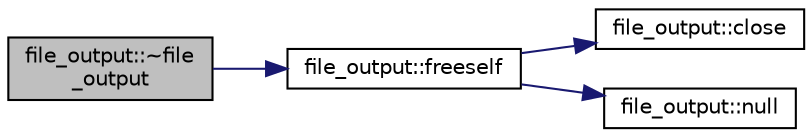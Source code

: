digraph "file_output::~file_output"
{
  edge [fontname="Helvetica",fontsize="10",labelfontname="Helvetica",labelfontsize="10"];
  node [fontname="Helvetica",fontsize="10",shape=record];
  rankdir="LR";
  Node3 [label="file_output::~file\l_output",height=0.2,width=0.4,color="black", fillcolor="grey75", style="filled", fontcolor="black"];
  Node3 -> Node4 [color="midnightblue",fontsize="10",style="solid",fontname="Helvetica"];
  Node4 [label="file_output::freeself",height=0.2,width=0.4,color="black", fillcolor="white", style="filled",URL="$d8/dc7/classfile__output.html#aaedcbfbac16ba9327db4d77bb5f0c180"];
  Node4 -> Node5 [color="midnightblue",fontsize="10",style="solid",fontname="Helvetica"];
  Node5 [label="file_output::close",height=0.2,width=0.4,color="black", fillcolor="white", style="filled",URL="$d8/dc7/classfile__output.html#a9b85121967f7cd6537707f57140a6f4e"];
  Node4 -> Node6 [color="midnightblue",fontsize="10",style="solid",fontname="Helvetica"];
  Node6 [label="file_output::null",height=0.2,width=0.4,color="black", fillcolor="white", style="filled",URL="$d8/dc7/classfile__output.html#a533ca0160e5dea028b4022c04ca150f9"];
}
